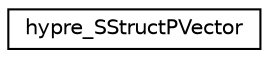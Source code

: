 digraph "Graphical Class Hierarchy"
{
 // LATEX_PDF_SIZE
  edge [fontname="Helvetica",fontsize="10",labelfontname="Helvetica",labelfontsize="10"];
  node [fontname="Helvetica",fontsize="10",shape=record];
  rankdir="LR";
  Node0 [label="hypre_SStructPVector",height=0.2,width=0.4,color="black", fillcolor="white", style="filled",URL="$structhypre___s_struct_p_vector.html",tooltip=" "];
}

